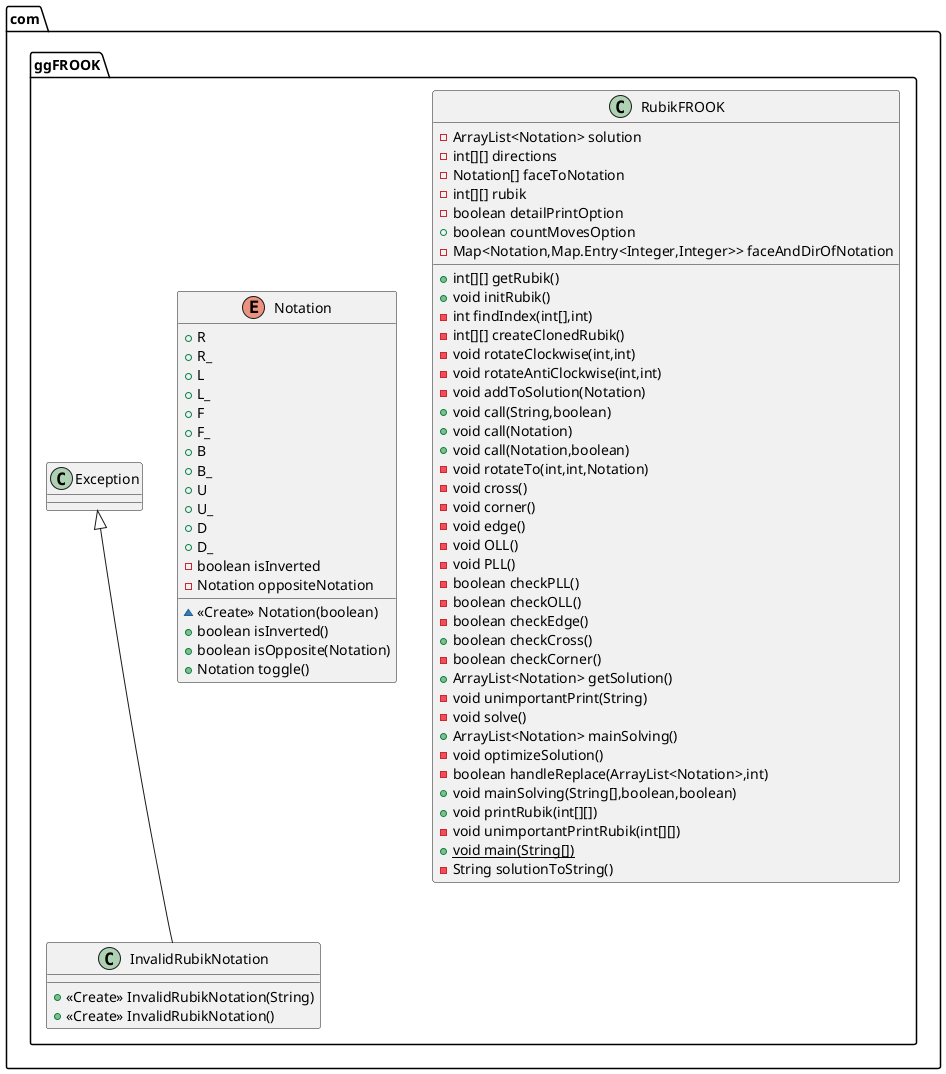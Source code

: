 @startuml
class com.ggFROOK.RubikFROOK {
- ArrayList<Notation> solution
- int[][] directions
- Notation[] faceToNotation
- int[][] rubik
- boolean detailPrintOption
+ boolean countMovesOption
- Map<Notation,Map.Entry<Integer,Integer>> faceAndDirOfNotation
+ int[][] getRubik()
+ void initRubik()
- int findIndex(int[],int)
- int[][] createClonedRubik()
- void rotateClockwise(int,int)
- void rotateAntiClockwise(int,int)
- void addToSolution(Notation)
+ void call(String,boolean)
+ void call(Notation)
+ void call(Notation,boolean)
- void rotateTo(int,int,Notation)
- void cross()
- void corner()
- void edge()
- void OLL()
- void PLL()
- boolean checkPLL()
- boolean checkOLL()
- boolean checkEdge()
+ boolean checkCross()
- boolean checkCorner()
+ ArrayList<Notation> getSolution()
- void unimportantPrint(String)
- void solve()
+ ArrayList<Notation> mainSolving()
- void optimizeSolution()
- boolean handleReplace(ArrayList<Notation>,int)
+ void mainSolving(String[],boolean,boolean)
+ void printRubik(int[][])
- void unimportantPrintRubik(int[][])
+ {static} void main(String[])
- String solutionToString()
}


class com.ggFROOK.InvalidRubikNotation {
+ <<Create>> InvalidRubikNotation(String)
+ <<Create>> InvalidRubikNotation()
}

enum com.ggFROOK.Notation {
+  R
+  R_
+  L
+  L_
+  F
+  F_
+  B
+  B_
+  U
+  U_
+  D
+  D_
- boolean isInverted
- Notation oppositeNotation
~ <<Create>> Notation(boolean)
+ boolean isInverted()
+ boolean isOpposite(Notation)
+ Notation toggle()
}




com.ggFROOK.Exception <|-- com.ggFROOK.InvalidRubikNotation
@enduml